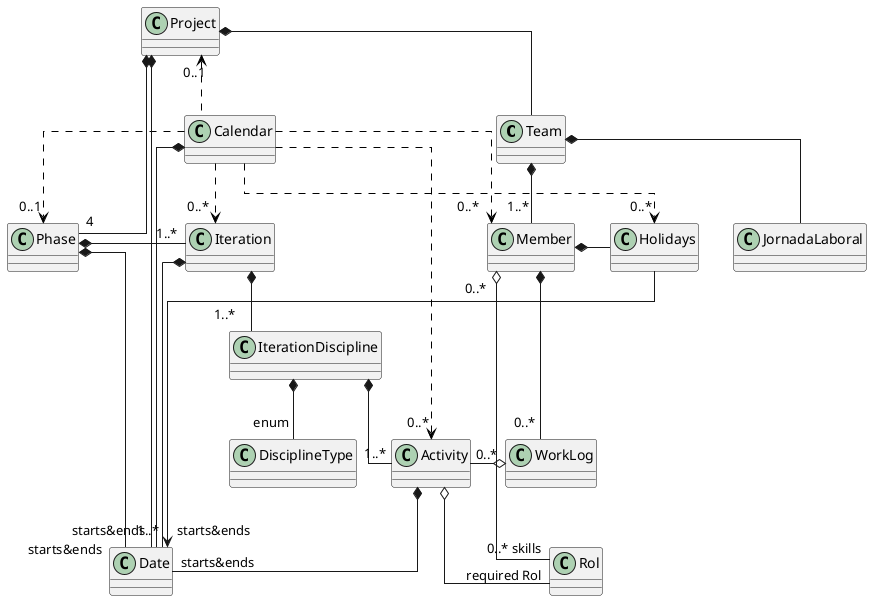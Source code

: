 @startuml
top to bottom direction
skinparam Linetype ortho

Team *-down- "1..*" Member
Team *-- JornadaLaboral
Activity o-- "required Rol" Rol
Member *-- "0..*" WorkLog
Activity -o "0..*" WorkLog
Member "0..*" o- "0..* skills" Rol
Member *-right- Holidays
Holidays --> Date


Project *-- "4" Phase
Project *-- Team
Phase *- "1..*" Iteration
Iteration *-- "1..*" IterationDiscipline
IterationDiscipline *-- "enum" DisciplineType
IterationDiscipline *-- "1..*" Activity

Calendar *-- "1..*" Date
Calendar .up[#000000].> "0..1" Project
Calendar ..[#000000]> "0..1" Phase
Calendar ..[#000000]> "0..*" Iteration
Calendar ..[#000000]> "0..*" Activity
Calendar ..[#000000]> "0..*" Holidays
Calendar ..[#000000]> "0..*" Member

Project *-- "starts&ends" Date
Phase *-- "starts&ends" Date
Iteration *-- "starts&ends" Date
Activity *-- "starts&ends" Date

@enduml
